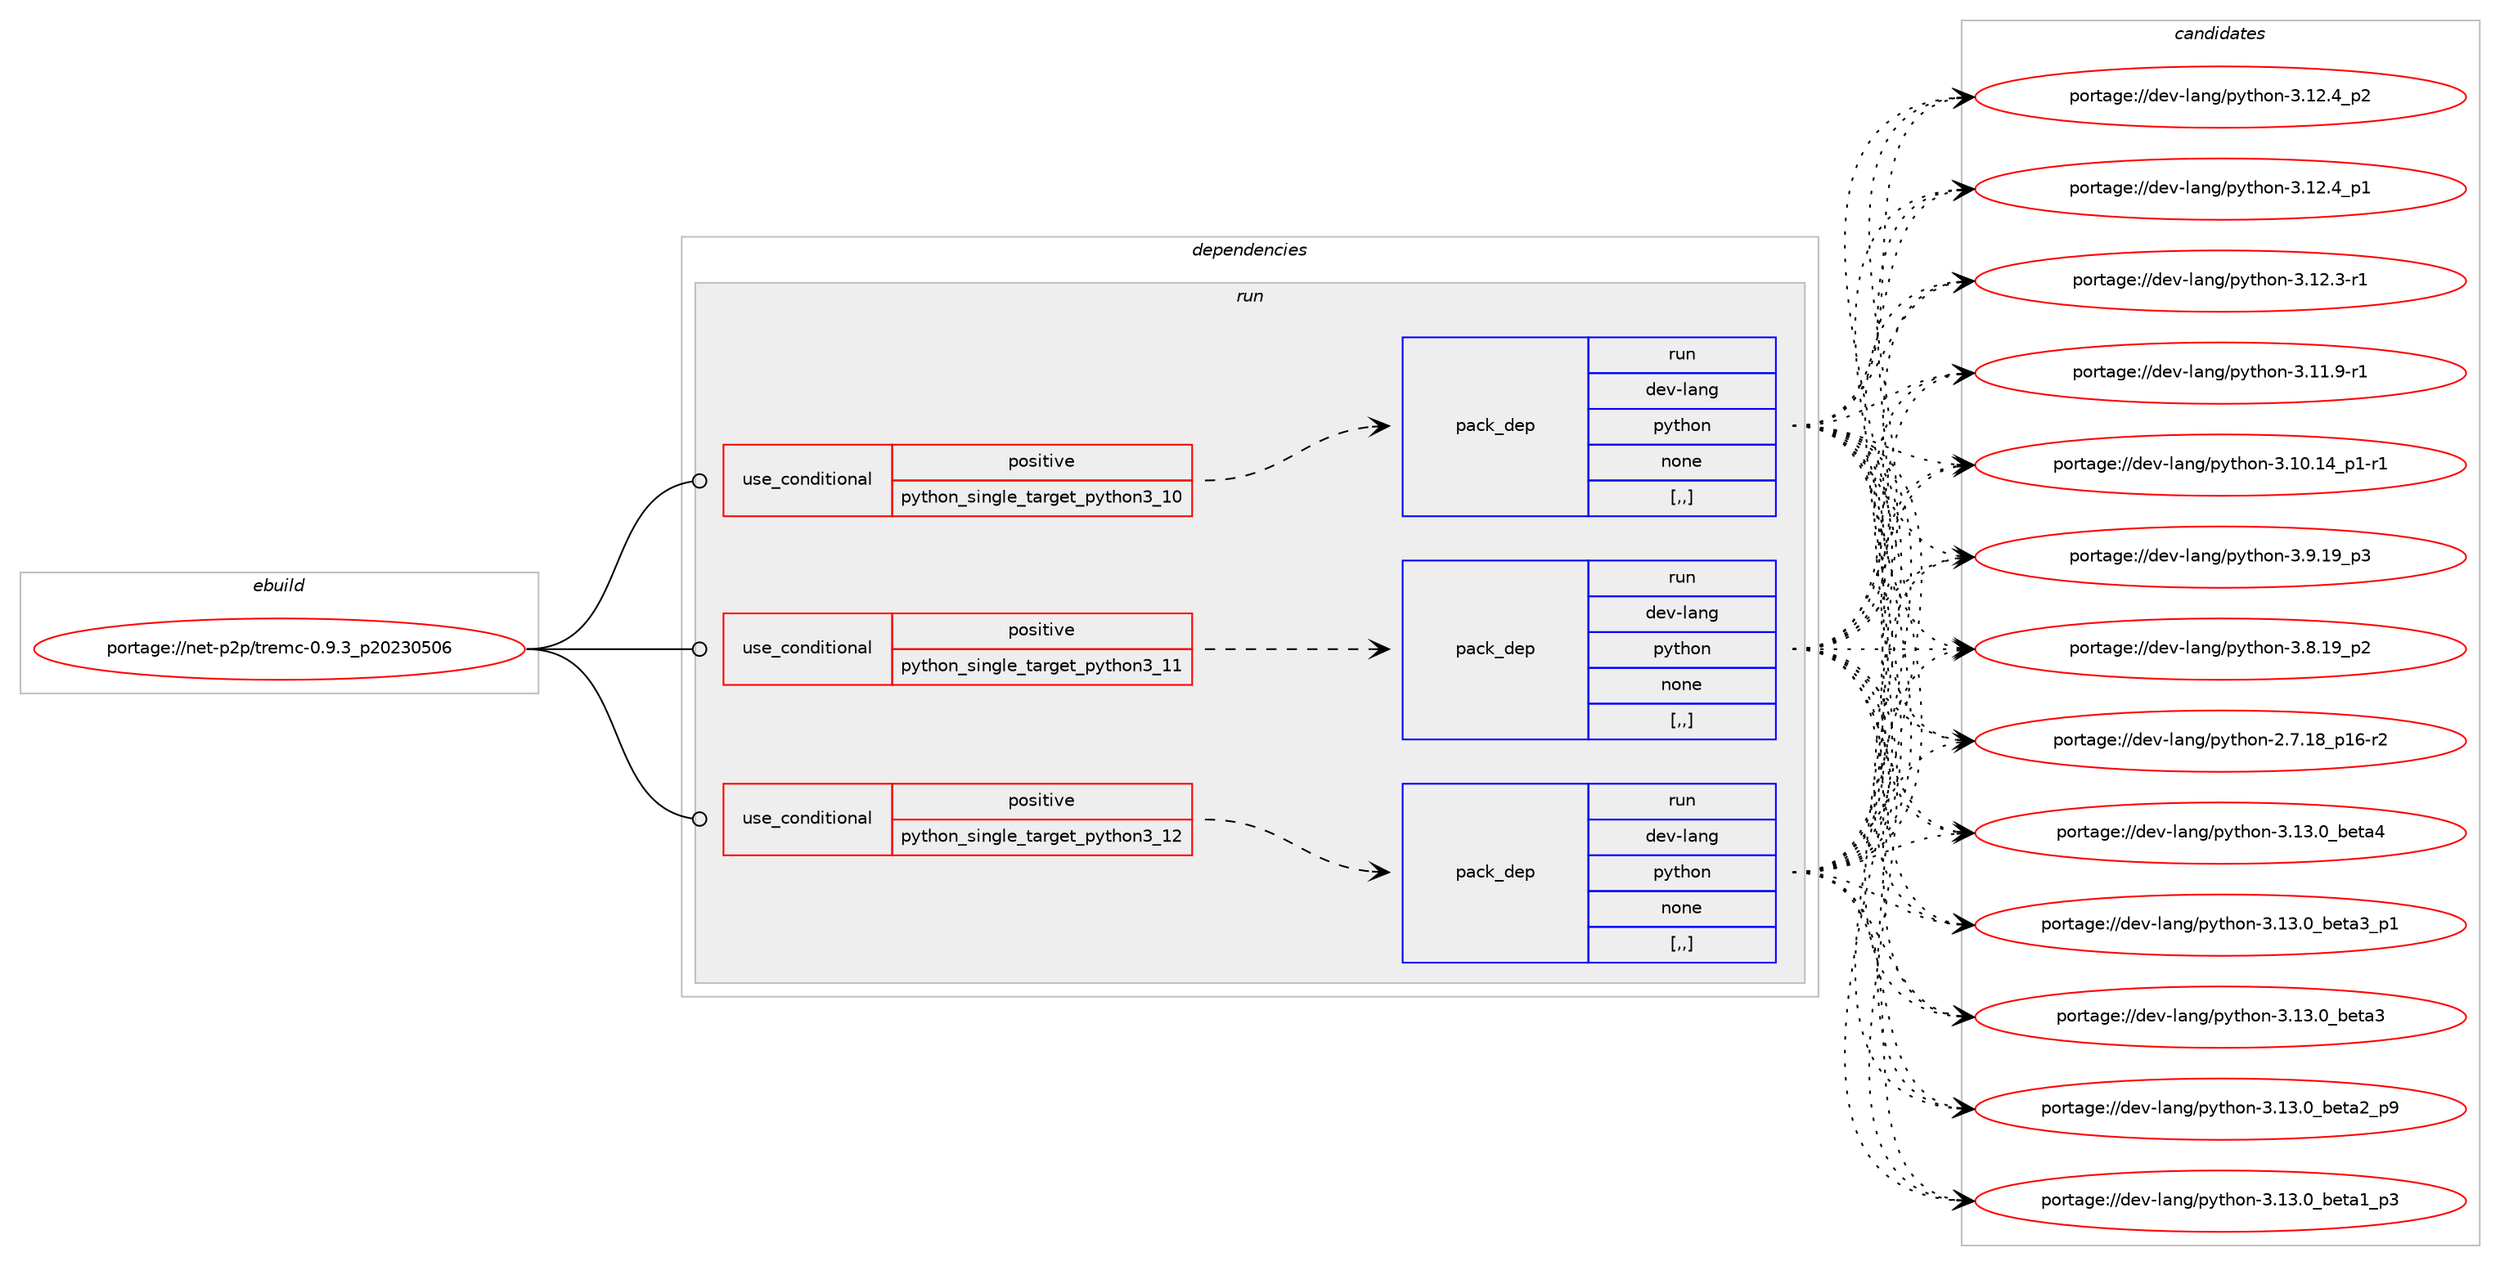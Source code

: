 digraph prolog {

# *************
# Graph options
# *************

newrank=true;
concentrate=true;
compound=true;
graph [rankdir=LR,fontname=Helvetica,fontsize=10,ranksep=1.5];#, ranksep=2.5, nodesep=0.2];
edge  [arrowhead=vee];
node  [fontname=Helvetica,fontsize=10];

# **********
# The ebuild
# **********

subgraph cluster_leftcol {
color=gray;
label=<<i>ebuild</i>>;
id [label="portage://net-p2p/tremc-0.9.3_p20230506", color=red, width=4, href="../net-p2p/tremc-0.9.3_p20230506.svg"];
}

# ****************
# The dependencies
# ****************

subgraph cluster_midcol {
color=gray;
label=<<i>dependencies</i>>;
subgraph cluster_compile {
fillcolor="#eeeeee";
style=filled;
label=<<i>compile</i>>;
}
subgraph cluster_compileandrun {
fillcolor="#eeeeee";
style=filled;
label=<<i>compile and run</i>>;
}
subgraph cluster_run {
fillcolor="#eeeeee";
style=filled;
label=<<i>run</i>>;
subgraph cond100835 {
dependency382481 [label=<<TABLE BORDER="0" CELLBORDER="1" CELLSPACING="0" CELLPADDING="4"><TR><TD ROWSPAN="3" CELLPADDING="10">use_conditional</TD></TR><TR><TD>positive</TD></TR><TR><TD>python_single_target_python3_10</TD></TR></TABLE>>, shape=none, color=red];
subgraph pack278901 {
dependency382482 [label=<<TABLE BORDER="0" CELLBORDER="1" CELLSPACING="0" CELLPADDING="4" WIDTH="220"><TR><TD ROWSPAN="6" CELLPADDING="30">pack_dep</TD></TR><TR><TD WIDTH="110">run</TD></TR><TR><TD>dev-lang</TD></TR><TR><TD>python</TD></TR><TR><TD>none</TD></TR><TR><TD>[,,]</TD></TR></TABLE>>, shape=none, color=blue];
}
dependency382481:e -> dependency382482:w [weight=20,style="dashed",arrowhead="vee"];
}
id:e -> dependency382481:w [weight=20,style="solid",arrowhead="odot"];
subgraph cond100836 {
dependency382483 [label=<<TABLE BORDER="0" CELLBORDER="1" CELLSPACING="0" CELLPADDING="4"><TR><TD ROWSPAN="3" CELLPADDING="10">use_conditional</TD></TR><TR><TD>positive</TD></TR><TR><TD>python_single_target_python3_11</TD></TR></TABLE>>, shape=none, color=red];
subgraph pack278902 {
dependency382484 [label=<<TABLE BORDER="0" CELLBORDER="1" CELLSPACING="0" CELLPADDING="4" WIDTH="220"><TR><TD ROWSPAN="6" CELLPADDING="30">pack_dep</TD></TR><TR><TD WIDTH="110">run</TD></TR><TR><TD>dev-lang</TD></TR><TR><TD>python</TD></TR><TR><TD>none</TD></TR><TR><TD>[,,]</TD></TR></TABLE>>, shape=none, color=blue];
}
dependency382483:e -> dependency382484:w [weight=20,style="dashed",arrowhead="vee"];
}
id:e -> dependency382483:w [weight=20,style="solid",arrowhead="odot"];
subgraph cond100837 {
dependency382485 [label=<<TABLE BORDER="0" CELLBORDER="1" CELLSPACING="0" CELLPADDING="4"><TR><TD ROWSPAN="3" CELLPADDING="10">use_conditional</TD></TR><TR><TD>positive</TD></TR><TR><TD>python_single_target_python3_12</TD></TR></TABLE>>, shape=none, color=red];
subgraph pack278903 {
dependency382486 [label=<<TABLE BORDER="0" CELLBORDER="1" CELLSPACING="0" CELLPADDING="4" WIDTH="220"><TR><TD ROWSPAN="6" CELLPADDING="30">pack_dep</TD></TR><TR><TD WIDTH="110">run</TD></TR><TR><TD>dev-lang</TD></TR><TR><TD>python</TD></TR><TR><TD>none</TD></TR><TR><TD>[,,]</TD></TR></TABLE>>, shape=none, color=blue];
}
dependency382485:e -> dependency382486:w [weight=20,style="dashed",arrowhead="vee"];
}
id:e -> dependency382485:w [weight=20,style="solid",arrowhead="odot"];
}
}

# **************
# The candidates
# **************

subgraph cluster_choices {
rank=same;
color=gray;
label=<<i>candidates</i>>;

subgraph choice278901 {
color=black;
nodesep=1;
choice1001011184510897110103471121211161041111104551464951464895981011169752 [label="portage://dev-lang/python-3.13.0_beta4", color=red, width=4,href="../dev-lang/python-3.13.0_beta4.svg"];
choice10010111845108971101034711212111610411111045514649514648959810111697519511249 [label="portage://dev-lang/python-3.13.0_beta3_p1", color=red, width=4,href="../dev-lang/python-3.13.0_beta3_p1.svg"];
choice1001011184510897110103471121211161041111104551464951464895981011169751 [label="portage://dev-lang/python-3.13.0_beta3", color=red, width=4,href="../dev-lang/python-3.13.0_beta3.svg"];
choice10010111845108971101034711212111610411111045514649514648959810111697509511257 [label="portage://dev-lang/python-3.13.0_beta2_p9", color=red, width=4,href="../dev-lang/python-3.13.0_beta2_p9.svg"];
choice10010111845108971101034711212111610411111045514649514648959810111697499511251 [label="portage://dev-lang/python-3.13.0_beta1_p3", color=red, width=4,href="../dev-lang/python-3.13.0_beta1_p3.svg"];
choice100101118451089711010347112121116104111110455146495046529511250 [label="portage://dev-lang/python-3.12.4_p2", color=red, width=4,href="../dev-lang/python-3.12.4_p2.svg"];
choice100101118451089711010347112121116104111110455146495046529511249 [label="portage://dev-lang/python-3.12.4_p1", color=red, width=4,href="../dev-lang/python-3.12.4_p1.svg"];
choice100101118451089711010347112121116104111110455146495046514511449 [label="portage://dev-lang/python-3.12.3-r1", color=red, width=4,href="../dev-lang/python-3.12.3-r1.svg"];
choice100101118451089711010347112121116104111110455146494946574511449 [label="portage://dev-lang/python-3.11.9-r1", color=red, width=4,href="../dev-lang/python-3.11.9-r1.svg"];
choice100101118451089711010347112121116104111110455146494846495295112494511449 [label="portage://dev-lang/python-3.10.14_p1-r1", color=red, width=4,href="../dev-lang/python-3.10.14_p1-r1.svg"];
choice100101118451089711010347112121116104111110455146574649579511251 [label="portage://dev-lang/python-3.9.19_p3", color=red, width=4,href="../dev-lang/python-3.9.19_p3.svg"];
choice100101118451089711010347112121116104111110455146564649579511250 [label="portage://dev-lang/python-3.8.19_p2", color=red, width=4,href="../dev-lang/python-3.8.19_p2.svg"];
choice100101118451089711010347112121116104111110455046554649569511249544511450 [label="portage://dev-lang/python-2.7.18_p16-r2", color=red, width=4,href="../dev-lang/python-2.7.18_p16-r2.svg"];
dependency382482:e -> choice1001011184510897110103471121211161041111104551464951464895981011169752:w [style=dotted,weight="100"];
dependency382482:e -> choice10010111845108971101034711212111610411111045514649514648959810111697519511249:w [style=dotted,weight="100"];
dependency382482:e -> choice1001011184510897110103471121211161041111104551464951464895981011169751:w [style=dotted,weight="100"];
dependency382482:e -> choice10010111845108971101034711212111610411111045514649514648959810111697509511257:w [style=dotted,weight="100"];
dependency382482:e -> choice10010111845108971101034711212111610411111045514649514648959810111697499511251:w [style=dotted,weight="100"];
dependency382482:e -> choice100101118451089711010347112121116104111110455146495046529511250:w [style=dotted,weight="100"];
dependency382482:e -> choice100101118451089711010347112121116104111110455146495046529511249:w [style=dotted,weight="100"];
dependency382482:e -> choice100101118451089711010347112121116104111110455146495046514511449:w [style=dotted,weight="100"];
dependency382482:e -> choice100101118451089711010347112121116104111110455146494946574511449:w [style=dotted,weight="100"];
dependency382482:e -> choice100101118451089711010347112121116104111110455146494846495295112494511449:w [style=dotted,weight="100"];
dependency382482:e -> choice100101118451089711010347112121116104111110455146574649579511251:w [style=dotted,weight="100"];
dependency382482:e -> choice100101118451089711010347112121116104111110455146564649579511250:w [style=dotted,weight="100"];
dependency382482:e -> choice100101118451089711010347112121116104111110455046554649569511249544511450:w [style=dotted,weight="100"];
}
subgraph choice278902 {
color=black;
nodesep=1;
choice1001011184510897110103471121211161041111104551464951464895981011169752 [label="portage://dev-lang/python-3.13.0_beta4", color=red, width=4,href="../dev-lang/python-3.13.0_beta4.svg"];
choice10010111845108971101034711212111610411111045514649514648959810111697519511249 [label="portage://dev-lang/python-3.13.0_beta3_p1", color=red, width=4,href="../dev-lang/python-3.13.0_beta3_p1.svg"];
choice1001011184510897110103471121211161041111104551464951464895981011169751 [label="portage://dev-lang/python-3.13.0_beta3", color=red, width=4,href="../dev-lang/python-3.13.0_beta3.svg"];
choice10010111845108971101034711212111610411111045514649514648959810111697509511257 [label="portage://dev-lang/python-3.13.0_beta2_p9", color=red, width=4,href="../dev-lang/python-3.13.0_beta2_p9.svg"];
choice10010111845108971101034711212111610411111045514649514648959810111697499511251 [label="portage://dev-lang/python-3.13.0_beta1_p3", color=red, width=4,href="../dev-lang/python-3.13.0_beta1_p3.svg"];
choice100101118451089711010347112121116104111110455146495046529511250 [label="portage://dev-lang/python-3.12.4_p2", color=red, width=4,href="../dev-lang/python-3.12.4_p2.svg"];
choice100101118451089711010347112121116104111110455146495046529511249 [label="portage://dev-lang/python-3.12.4_p1", color=red, width=4,href="../dev-lang/python-3.12.4_p1.svg"];
choice100101118451089711010347112121116104111110455146495046514511449 [label="portage://dev-lang/python-3.12.3-r1", color=red, width=4,href="../dev-lang/python-3.12.3-r1.svg"];
choice100101118451089711010347112121116104111110455146494946574511449 [label="portage://dev-lang/python-3.11.9-r1", color=red, width=4,href="../dev-lang/python-3.11.9-r1.svg"];
choice100101118451089711010347112121116104111110455146494846495295112494511449 [label="portage://dev-lang/python-3.10.14_p1-r1", color=red, width=4,href="../dev-lang/python-3.10.14_p1-r1.svg"];
choice100101118451089711010347112121116104111110455146574649579511251 [label="portage://dev-lang/python-3.9.19_p3", color=red, width=4,href="../dev-lang/python-3.9.19_p3.svg"];
choice100101118451089711010347112121116104111110455146564649579511250 [label="portage://dev-lang/python-3.8.19_p2", color=red, width=4,href="../dev-lang/python-3.8.19_p2.svg"];
choice100101118451089711010347112121116104111110455046554649569511249544511450 [label="portage://dev-lang/python-2.7.18_p16-r2", color=red, width=4,href="../dev-lang/python-2.7.18_p16-r2.svg"];
dependency382484:e -> choice1001011184510897110103471121211161041111104551464951464895981011169752:w [style=dotted,weight="100"];
dependency382484:e -> choice10010111845108971101034711212111610411111045514649514648959810111697519511249:w [style=dotted,weight="100"];
dependency382484:e -> choice1001011184510897110103471121211161041111104551464951464895981011169751:w [style=dotted,weight="100"];
dependency382484:e -> choice10010111845108971101034711212111610411111045514649514648959810111697509511257:w [style=dotted,weight="100"];
dependency382484:e -> choice10010111845108971101034711212111610411111045514649514648959810111697499511251:w [style=dotted,weight="100"];
dependency382484:e -> choice100101118451089711010347112121116104111110455146495046529511250:w [style=dotted,weight="100"];
dependency382484:e -> choice100101118451089711010347112121116104111110455146495046529511249:w [style=dotted,weight="100"];
dependency382484:e -> choice100101118451089711010347112121116104111110455146495046514511449:w [style=dotted,weight="100"];
dependency382484:e -> choice100101118451089711010347112121116104111110455146494946574511449:w [style=dotted,weight="100"];
dependency382484:e -> choice100101118451089711010347112121116104111110455146494846495295112494511449:w [style=dotted,weight="100"];
dependency382484:e -> choice100101118451089711010347112121116104111110455146574649579511251:w [style=dotted,weight="100"];
dependency382484:e -> choice100101118451089711010347112121116104111110455146564649579511250:w [style=dotted,weight="100"];
dependency382484:e -> choice100101118451089711010347112121116104111110455046554649569511249544511450:w [style=dotted,weight="100"];
}
subgraph choice278903 {
color=black;
nodesep=1;
choice1001011184510897110103471121211161041111104551464951464895981011169752 [label="portage://dev-lang/python-3.13.0_beta4", color=red, width=4,href="../dev-lang/python-3.13.0_beta4.svg"];
choice10010111845108971101034711212111610411111045514649514648959810111697519511249 [label="portage://dev-lang/python-3.13.0_beta3_p1", color=red, width=4,href="../dev-lang/python-3.13.0_beta3_p1.svg"];
choice1001011184510897110103471121211161041111104551464951464895981011169751 [label="portage://dev-lang/python-3.13.0_beta3", color=red, width=4,href="../dev-lang/python-3.13.0_beta3.svg"];
choice10010111845108971101034711212111610411111045514649514648959810111697509511257 [label="portage://dev-lang/python-3.13.0_beta2_p9", color=red, width=4,href="../dev-lang/python-3.13.0_beta2_p9.svg"];
choice10010111845108971101034711212111610411111045514649514648959810111697499511251 [label="portage://dev-lang/python-3.13.0_beta1_p3", color=red, width=4,href="../dev-lang/python-3.13.0_beta1_p3.svg"];
choice100101118451089711010347112121116104111110455146495046529511250 [label="portage://dev-lang/python-3.12.4_p2", color=red, width=4,href="../dev-lang/python-3.12.4_p2.svg"];
choice100101118451089711010347112121116104111110455146495046529511249 [label="portage://dev-lang/python-3.12.4_p1", color=red, width=4,href="../dev-lang/python-3.12.4_p1.svg"];
choice100101118451089711010347112121116104111110455146495046514511449 [label="portage://dev-lang/python-3.12.3-r1", color=red, width=4,href="../dev-lang/python-3.12.3-r1.svg"];
choice100101118451089711010347112121116104111110455146494946574511449 [label="portage://dev-lang/python-3.11.9-r1", color=red, width=4,href="../dev-lang/python-3.11.9-r1.svg"];
choice100101118451089711010347112121116104111110455146494846495295112494511449 [label="portage://dev-lang/python-3.10.14_p1-r1", color=red, width=4,href="../dev-lang/python-3.10.14_p1-r1.svg"];
choice100101118451089711010347112121116104111110455146574649579511251 [label="portage://dev-lang/python-3.9.19_p3", color=red, width=4,href="../dev-lang/python-3.9.19_p3.svg"];
choice100101118451089711010347112121116104111110455146564649579511250 [label="portage://dev-lang/python-3.8.19_p2", color=red, width=4,href="../dev-lang/python-3.8.19_p2.svg"];
choice100101118451089711010347112121116104111110455046554649569511249544511450 [label="portage://dev-lang/python-2.7.18_p16-r2", color=red, width=4,href="../dev-lang/python-2.7.18_p16-r2.svg"];
dependency382486:e -> choice1001011184510897110103471121211161041111104551464951464895981011169752:w [style=dotted,weight="100"];
dependency382486:e -> choice10010111845108971101034711212111610411111045514649514648959810111697519511249:w [style=dotted,weight="100"];
dependency382486:e -> choice1001011184510897110103471121211161041111104551464951464895981011169751:w [style=dotted,weight="100"];
dependency382486:e -> choice10010111845108971101034711212111610411111045514649514648959810111697509511257:w [style=dotted,weight="100"];
dependency382486:e -> choice10010111845108971101034711212111610411111045514649514648959810111697499511251:w [style=dotted,weight="100"];
dependency382486:e -> choice100101118451089711010347112121116104111110455146495046529511250:w [style=dotted,weight="100"];
dependency382486:e -> choice100101118451089711010347112121116104111110455146495046529511249:w [style=dotted,weight="100"];
dependency382486:e -> choice100101118451089711010347112121116104111110455146495046514511449:w [style=dotted,weight="100"];
dependency382486:e -> choice100101118451089711010347112121116104111110455146494946574511449:w [style=dotted,weight="100"];
dependency382486:e -> choice100101118451089711010347112121116104111110455146494846495295112494511449:w [style=dotted,weight="100"];
dependency382486:e -> choice100101118451089711010347112121116104111110455146574649579511251:w [style=dotted,weight="100"];
dependency382486:e -> choice100101118451089711010347112121116104111110455146564649579511250:w [style=dotted,weight="100"];
dependency382486:e -> choice100101118451089711010347112121116104111110455046554649569511249544511450:w [style=dotted,weight="100"];
}
}

}
